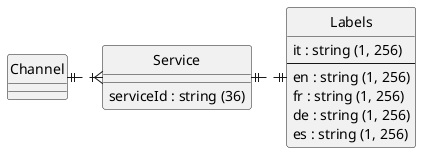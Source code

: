 @startuml
hide circle
skinparam linetype ortho

entity Channel {
}

entity Service {
  serviceId : string (36)
}

entity Labels {
  it : string (1, 256)
  --
  en : string (1, 256)
  fr : string (1, 256)
  de : string (1, 256)
  es : string (1, 256)
}

Channel ||.right.|{ Service
Service ||.right.|| Labels
@enduml